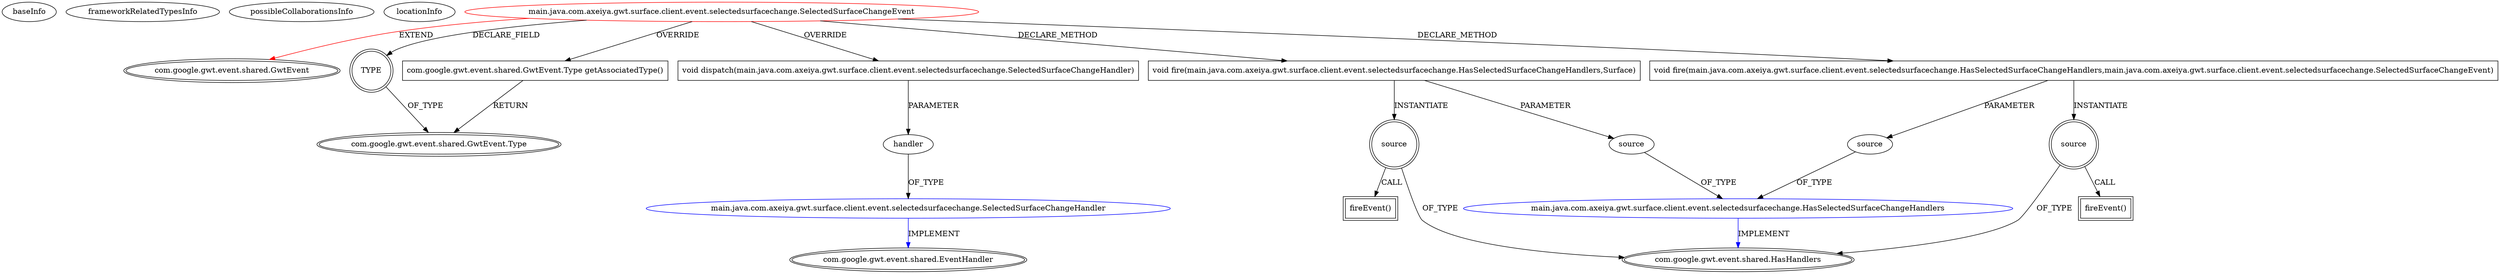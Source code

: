 digraph {
baseInfo[graphId=1240,category="extension_graph",isAnonymous=false,possibleRelation=true]
frameworkRelatedTypesInfo[0="com.google.gwt.event.shared.GwtEvent"]
possibleCollaborationsInfo[0="1240~CLIENT_METHOD_DECLARATION-PARAMETER_DECLARATION-CLIENT_METHOD_DECLARATION-PARAMETER_DECLARATION-~com.google.gwt.event.shared.GwtEvent ~com.google.gwt.event.shared.HasHandlers ~false~false",1="1240~OVERRIDING_METHOD_DECLARATION-PARAMETER_DECLARATION-~com.google.gwt.event.shared.GwtEvent ~com.google.gwt.event.shared.EventHandler ~false~false"]
locationInfo[projectName="dapicard-gwt-surface",filePath="/dapicard-gwt-surface/gwt-surface-master/gwt-surface/src/main/java/com/axeiya/gwt/surface/client/event/selectedsurfacechange/SelectedSurfaceChangeEvent.java",contextSignature="SelectedSurfaceChangeEvent",graphId="1240"]
0[label="main.java.com.axeiya.gwt.surface.client.event.selectedsurfacechange.SelectedSurfaceChangeEvent",vertexType="ROOT_CLIENT_CLASS_DECLARATION",isFrameworkType=false,color=red]
1[label="com.google.gwt.event.shared.GwtEvent",vertexType="FRAMEWORK_CLASS_TYPE",isFrameworkType=true,peripheries=2]
2[label="TYPE",vertexType="FIELD_DECLARATION",isFrameworkType=true,peripheries=2,shape=circle]
3[label="com.google.gwt.event.shared.GwtEvent.Type",vertexType="FRAMEWORK_CLASS_TYPE",isFrameworkType=true,peripheries=2]
4[label="void dispatch(main.java.com.axeiya.gwt.surface.client.event.selectedsurfacechange.SelectedSurfaceChangeHandler)",vertexType="OVERRIDING_METHOD_DECLARATION",isFrameworkType=false,shape=box]
5[label="handler",vertexType="PARAMETER_DECLARATION",isFrameworkType=false]
6[label="main.java.com.axeiya.gwt.surface.client.event.selectedsurfacechange.SelectedSurfaceChangeHandler",vertexType="REFERENCE_CLIENT_CLASS_DECLARATION",isFrameworkType=false,color=blue]
7[label="com.google.gwt.event.shared.EventHandler",vertexType="FRAMEWORK_INTERFACE_TYPE",isFrameworkType=true,peripheries=2]
8[label="com.google.gwt.event.shared.GwtEvent.Type getAssociatedType()",vertexType="OVERRIDING_METHOD_DECLARATION",isFrameworkType=false,shape=box]
16[label="void fire(main.java.com.axeiya.gwt.surface.client.event.selectedsurfacechange.HasSelectedSurfaceChangeHandlers,Surface)",vertexType="CLIENT_METHOD_DECLARATION",isFrameworkType=false,shape=box]
17[label="source",vertexType="PARAMETER_DECLARATION",isFrameworkType=false]
18[label="main.java.com.axeiya.gwt.surface.client.event.selectedsurfacechange.HasSelectedSurfaceChangeHandlers",vertexType="REFERENCE_CLIENT_CLASS_DECLARATION",isFrameworkType=false,color=blue]
19[label="com.google.gwt.event.shared.HasHandlers",vertexType="FRAMEWORK_INTERFACE_TYPE",isFrameworkType=true,peripheries=2]
20[label="source",vertexType="VARIABLE_EXPRESION",isFrameworkType=true,peripheries=2,shape=circle]
21[label="fireEvent()",vertexType="INSIDE_CALL",isFrameworkType=true,peripheries=2,shape=box]
23[label="void fire(main.java.com.axeiya.gwt.surface.client.event.selectedsurfacechange.HasSelectedSurfaceChangeHandlers,main.java.com.axeiya.gwt.surface.client.event.selectedsurfacechange.SelectedSurfaceChangeEvent)",vertexType="CLIENT_METHOD_DECLARATION",isFrameworkType=false,shape=box]
24[label="source",vertexType="PARAMETER_DECLARATION",isFrameworkType=false]
26[label="source",vertexType="VARIABLE_EXPRESION",isFrameworkType=true,peripheries=2,shape=circle]
27[label="fireEvent()",vertexType="INSIDE_CALL",isFrameworkType=true,peripheries=2,shape=box]
0->1[label="EXTEND",color=red]
0->2[label="DECLARE_FIELD"]
2->3[label="OF_TYPE"]
0->4[label="OVERRIDE"]
6->7[label="IMPLEMENT",color=blue]
5->6[label="OF_TYPE"]
4->5[label="PARAMETER"]
0->8[label="OVERRIDE"]
8->3[label="RETURN"]
0->16[label="DECLARE_METHOD"]
18->19[label="IMPLEMENT",color=blue]
17->18[label="OF_TYPE"]
16->17[label="PARAMETER"]
16->20[label="INSTANTIATE"]
20->19[label="OF_TYPE"]
20->21[label="CALL"]
0->23[label="DECLARE_METHOD"]
24->18[label="OF_TYPE"]
23->24[label="PARAMETER"]
23->26[label="INSTANTIATE"]
26->19[label="OF_TYPE"]
26->27[label="CALL"]
}
